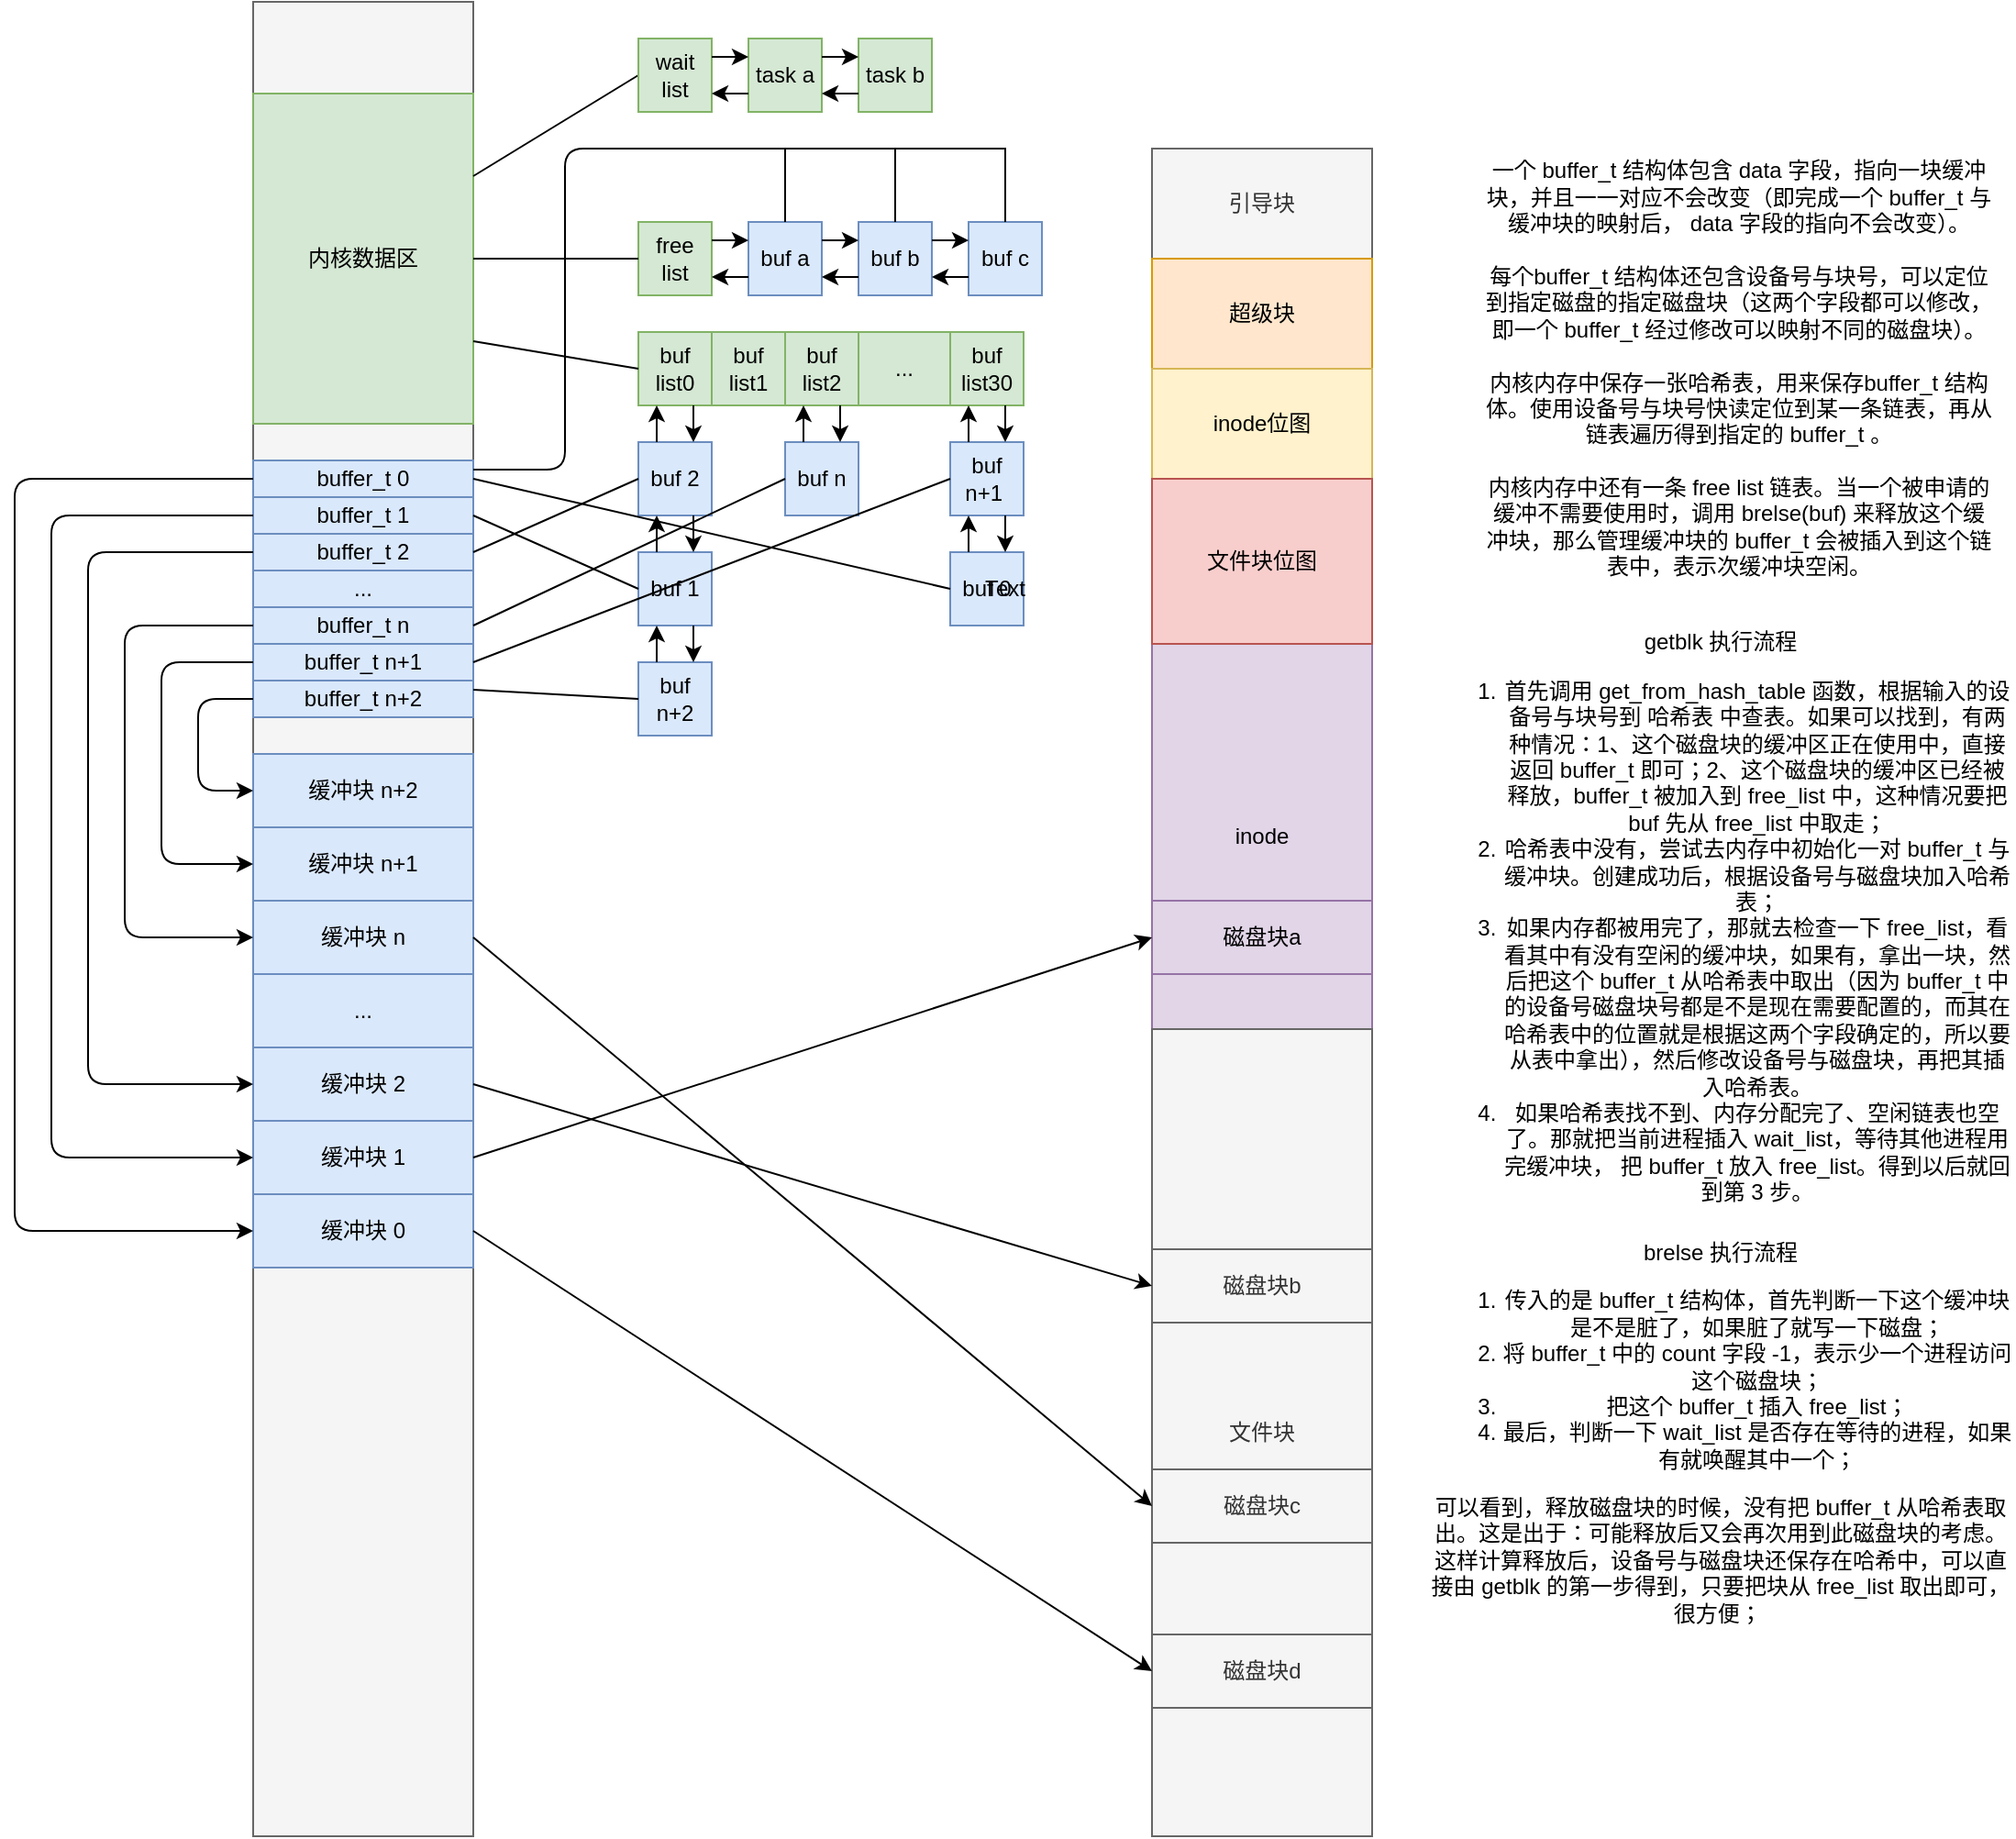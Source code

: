 <mxfile version="13.3.5" type="device"><diagram id="euUOUiRHpdBt93JmCZvu" name="Page-1"><mxGraphModel dx="1303" dy="922" grid="1" gridSize="10" guides="0" tooltips="1" connect="1" arrows="1" fold="1" page="1" pageScale="1" pageWidth="2339" pageHeight="3300" math="0" shadow="0"><root><mxCell id="0"/><mxCell id="1" parent="0"/><mxCell id="gCpWXaSksexlnXsqOe5s-39" value="" style="rounded=0;whiteSpace=wrap;html=1;fillColor=#f5f5f5;strokeColor=#666666;fontColor=#333333;" vertex="1" parent="1"><mxGeometry x="310" y="160" width="120" height="1000" as="geometry"/></mxCell><mxCell id="gCpWXaSksexlnXsqOe5s-4" value="inode" style="rounded=0;whiteSpace=wrap;html=1;fillColor=#e1d5e7;strokeColor=#9673a6;" vertex="1" parent="1"><mxGeometry x="800" y="510" width="120" height="210" as="geometry"/></mxCell><mxCell id="gCpWXaSksexlnXsqOe5s-5" value="引导块" style="rounded=0;whiteSpace=wrap;html=1;fillColor=#f5f5f5;strokeColor=#666666;fontColor=#333333;" vertex="1" parent="1"><mxGeometry x="800" y="240" width="120" height="60" as="geometry"/></mxCell><mxCell id="gCpWXaSksexlnXsqOe5s-6" value="超级块" style="rounded=0;whiteSpace=wrap;html=1;fillColor=#ffe6cc;strokeColor=#d79b00;" vertex="1" parent="1"><mxGeometry x="800" y="300" width="120" height="60" as="geometry"/></mxCell><mxCell id="gCpWXaSksexlnXsqOe5s-7" value="inode位图" style="rounded=0;whiteSpace=wrap;html=1;fillColor=#fff2cc;strokeColor=#d6b656;" vertex="1" parent="1"><mxGeometry x="800" y="360" width="120" height="60" as="geometry"/></mxCell><mxCell id="gCpWXaSksexlnXsqOe5s-8" value="文件块位图" style="rounded=0;whiteSpace=wrap;html=1;fillColor=#f8cecc;strokeColor=#b85450;" vertex="1" parent="1"><mxGeometry x="800" y="420" width="120" height="90" as="geometry"/></mxCell><mxCell id="gCpWXaSksexlnXsqOe5s-9" value="文件块" style="rounded=0;whiteSpace=wrap;html=1;fillColor=#f5f5f5;strokeColor=#666666;fontColor=#333333;" vertex="1" parent="1"><mxGeometry x="800" y="720" width="120" height="440" as="geometry"/></mxCell><mxCell id="gCpWXaSksexlnXsqOe5s-10" value="内核数据区" style="rounded=0;whiteSpace=wrap;html=1;fillColor=#d5e8d4;strokeColor=#82b366;" vertex="1" parent="1"><mxGeometry x="310" y="210" width="120" height="180" as="geometry"/></mxCell><mxCell id="gCpWXaSksexlnXsqOe5s-13" value="buf&lt;br&gt;list0" style="whiteSpace=wrap;html=1;aspect=fixed;fillColor=#d5e8d4;strokeColor=#82b366;" vertex="1" parent="1"><mxGeometry x="520" y="340" width="40" height="40" as="geometry"/></mxCell><mxCell id="gCpWXaSksexlnXsqOe5s-14" value="buf&lt;br&gt;list1" style="whiteSpace=wrap;html=1;aspect=fixed;fillColor=#d5e8d4;strokeColor=#82b366;" vertex="1" parent="1"><mxGeometry x="560" y="340" width="40" height="40" as="geometry"/></mxCell><mxCell id="gCpWXaSksexlnXsqOe5s-15" value="buf&lt;br&gt;list2" style="whiteSpace=wrap;html=1;aspect=fixed;fillColor=#d5e8d4;strokeColor=#82b366;" vertex="1" parent="1"><mxGeometry x="600" y="340" width="40" height="40" as="geometry"/></mxCell><mxCell id="gCpWXaSksexlnXsqOe5s-16" value="buf&lt;br&gt;list30" style="whiteSpace=wrap;html=1;aspect=fixed;fillColor=#d5e8d4;strokeColor=#82b366;" vertex="1" parent="1"><mxGeometry x="690" y="340" width="40" height="40" as="geometry"/></mxCell><mxCell id="gCpWXaSksexlnXsqOe5s-18" value="..." style="rounded=0;whiteSpace=wrap;html=1;fillColor=#d5e8d4;strokeColor=#82b366;" vertex="1" parent="1"><mxGeometry x="640" y="340" width="50" height="40" as="geometry"/></mxCell><mxCell id="gCpWXaSksexlnXsqOe5s-19" value="" style="endArrow=none;html=1;exitX=1;exitY=0.75;exitDx=0;exitDy=0;entryX=0;entryY=0.5;entryDx=0;entryDy=0;" edge="1" parent="1" source="gCpWXaSksexlnXsqOe5s-10" target="gCpWXaSksexlnXsqOe5s-13"><mxGeometry width="50" height="50" relative="1" as="geometry"><mxPoint x="510" y="500" as="sourcePoint"/><mxPoint x="560" y="450" as="targetPoint"/></mxGeometry></mxCell><mxCell id="gCpWXaSksexlnXsqOe5s-20" value="buffer_t 0" style="rounded=0;whiteSpace=wrap;html=1;fillColor=#dae8fc;strokeColor=#6c8ebf;" vertex="1" parent="1"><mxGeometry x="310" y="410" width="120" height="20" as="geometry"/></mxCell><mxCell id="gCpWXaSksexlnXsqOe5s-21" value="buffer_t 1" style="rounded=0;whiteSpace=wrap;html=1;fillColor=#dae8fc;strokeColor=#6c8ebf;" vertex="1" parent="1"><mxGeometry x="310" y="430" width="120" height="20" as="geometry"/></mxCell><mxCell id="gCpWXaSksexlnXsqOe5s-23" value="buffer_t 2" style="rounded=0;whiteSpace=wrap;html=1;fillColor=#dae8fc;strokeColor=#6c8ebf;" vertex="1" parent="1"><mxGeometry x="310" y="450" width="120" height="20" as="geometry"/></mxCell><mxCell id="gCpWXaSksexlnXsqOe5s-24" value="..." style="rounded=0;whiteSpace=wrap;html=1;fillColor=#dae8fc;strokeColor=#6c8ebf;" vertex="1" parent="1"><mxGeometry x="310" y="470" width="120" height="20" as="geometry"/></mxCell><mxCell id="gCpWXaSksexlnXsqOe5s-25" value="buffer_t n" style="rounded=0;whiteSpace=wrap;html=1;fillColor=#dae8fc;strokeColor=#6c8ebf;" vertex="1" parent="1"><mxGeometry x="310" y="490" width="120" height="20" as="geometry"/></mxCell><mxCell id="gCpWXaSksexlnXsqOe5s-27" value="缓冲块 n" style="rounded=0;whiteSpace=wrap;html=1;fillColor=#dae8fc;strokeColor=#6c8ebf;" vertex="1" parent="1"><mxGeometry x="310" y="650" width="120" height="40" as="geometry"/></mxCell><mxCell id="gCpWXaSksexlnXsqOe5s-28" value="..." style="rounded=0;whiteSpace=wrap;html=1;fillColor=#dae8fc;strokeColor=#6c8ebf;" vertex="1" parent="1"><mxGeometry x="310" y="690" width="120" height="40" as="geometry"/></mxCell><mxCell id="gCpWXaSksexlnXsqOe5s-29" value="缓冲块 2" style="rounded=0;whiteSpace=wrap;html=1;fillColor=#dae8fc;strokeColor=#6c8ebf;" vertex="1" parent="1"><mxGeometry x="310" y="730" width="120" height="40" as="geometry"/></mxCell><mxCell id="gCpWXaSksexlnXsqOe5s-30" value="缓冲块 1" style="rounded=0;whiteSpace=wrap;html=1;fillColor=#dae8fc;strokeColor=#6c8ebf;" vertex="1" parent="1"><mxGeometry x="310" y="770" width="120" height="40" as="geometry"/></mxCell><mxCell id="gCpWXaSksexlnXsqOe5s-31" value="缓冲块 0" style="rounded=0;whiteSpace=wrap;html=1;fillColor=#dae8fc;strokeColor=#6c8ebf;" vertex="1" parent="1"><mxGeometry x="310" y="810" width="120" height="40" as="geometry"/></mxCell><mxCell id="gCpWXaSksexlnXsqOe5s-37" value="磁盘块a" style="rounded=0;whiteSpace=wrap;html=1;fillColor=#e1d5e7;strokeColor=#9673a6;" vertex="1" parent="1"><mxGeometry x="800" y="650" width="120" height="40" as="geometry"/></mxCell><mxCell id="gCpWXaSksexlnXsqOe5s-38" value="" style="endArrow=classic;html=1;exitX=0;exitY=0.5;exitDx=0;exitDy=0;entryX=0;entryY=0.5;entryDx=0;entryDy=0;" edge="1" parent="1" source="gCpWXaSksexlnXsqOe5s-21" target="gCpWXaSksexlnXsqOe5s-30"><mxGeometry width="50" height="50" relative="1" as="geometry"><mxPoint x="650" y="860" as="sourcePoint"/><mxPoint x="240" y="790" as="targetPoint"/><Array as="points"><mxPoint x="200" y="440"/><mxPoint x="200" y="790"/></Array></mxGeometry></mxCell><mxCell id="gCpWXaSksexlnXsqOe5s-42" value="" style="endArrow=classic;html=1;exitX=0;exitY=0.5;exitDx=0;exitDy=0;entryX=0;entryY=0.5;entryDx=0;entryDy=0;" edge="1" parent="1" source="gCpWXaSksexlnXsqOe5s-25" target="gCpWXaSksexlnXsqOe5s-27"><mxGeometry width="50" height="50" relative="1" as="geometry"><mxPoint x="550" y="620" as="sourcePoint"/><mxPoint x="290" y="670" as="targetPoint"/><Array as="points"><mxPoint x="240" y="500"/><mxPoint x="240" y="670"/></Array></mxGeometry></mxCell><mxCell id="gCpWXaSksexlnXsqOe5s-43" value="" style="endArrow=classic;html=1;exitX=0;exitY=0.5;exitDx=0;exitDy=0;entryX=0;entryY=0.5;entryDx=0;entryDy=0;" edge="1" parent="1" source="gCpWXaSksexlnXsqOe5s-23" target="gCpWXaSksexlnXsqOe5s-29"><mxGeometry width="50" height="50" relative="1" as="geometry"><mxPoint x="550" y="630" as="sourcePoint"/><mxPoint x="260" y="750" as="targetPoint"/><Array as="points"><mxPoint x="220" y="460"/><mxPoint x="220" y="750"/></Array></mxGeometry></mxCell><mxCell id="gCpWXaSksexlnXsqOe5s-44" value="" style="endArrow=classic;html=1;exitX=0;exitY=0.5;exitDx=0;exitDy=0;entryX=0;entryY=0.5;entryDx=0;entryDy=0;" edge="1" parent="1" source="gCpWXaSksexlnXsqOe5s-20" target="gCpWXaSksexlnXsqOe5s-31"><mxGeometry width="50" height="50" relative="1" as="geometry"><mxPoint x="550" y="630" as="sourcePoint"/><mxPoint x="220" y="820" as="targetPoint"/><Array as="points"><mxPoint x="180" y="420"/><mxPoint x="180" y="830"/></Array></mxGeometry></mxCell><mxCell id="gCpWXaSksexlnXsqOe5s-46" value="磁盘块b" style="rounded=0;whiteSpace=wrap;html=1;fillColor=#f5f5f5;strokeColor=#666666;fontColor=#333333;" vertex="1" parent="1"><mxGeometry x="800" y="840" width="120" height="40" as="geometry"/></mxCell><mxCell id="gCpWXaSksexlnXsqOe5s-47" value="磁盘块c" style="rounded=0;whiteSpace=wrap;html=1;fillColor=#f5f5f5;strokeColor=#666666;fontColor=#333333;" vertex="1" parent="1"><mxGeometry x="800" y="960" width="120" height="40" as="geometry"/></mxCell><mxCell id="gCpWXaSksexlnXsqOe5s-48" value="磁盘块d" style="rounded=0;whiteSpace=wrap;html=1;fillColor=#f5f5f5;strokeColor=#666666;fontColor=#333333;" vertex="1" parent="1"><mxGeometry x="800" y="1050" width="120" height="40" as="geometry"/></mxCell><mxCell id="gCpWXaSksexlnXsqOe5s-49" value="" style="endArrow=classic;html=1;exitX=1;exitY=0.5;exitDx=0;exitDy=0;entryX=0;entryY=0.5;entryDx=0;entryDy=0;" edge="1" parent="1" source="gCpWXaSksexlnXsqOe5s-27" target="gCpWXaSksexlnXsqOe5s-47"><mxGeometry width="50" height="50" relative="1" as="geometry"><mxPoint x="480" y="670" as="sourcePoint"/><mxPoint x="530" y="620" as="targetPoint"/></mxGeometry></mxCell><mxCell id="gCpWXaSksexlnXsqOe5s-50" value="" style="endArrow=classic;html=1;exitX=1;exitY=0.5;exitDx=0;exitDy=0;entryX=0;entryY=0.5;entryDx=0;entryDy=0;" edge="1" parent="1" source="gCpWXaSksexlnXsqOe5s-29" target="gCpWXaSksexlnXsqOe5s-46"><mxGeometry width="50" height="50" relative="1" as="geometry"><mxPoint x="570" y="650" as="sourcePoint"/><mxPoint x="620" y="600" as="targetPoint"/></mxGeometry></mxCell><mxCell id="gCpWXaSksexlnXsqOe5s-52" value="" style="endArrow=classic;html=1;exitX=1;exitY=0.5;exitDx=0;exitDy=0;entryX=0;entryY=0.5;entryDx=0;entryDy=0;" edge="1" parent="1" source="gCpWXaSksexlnXsqOe5s-31" target="gCpWXaSksexlnXsqOe5s-48"><mxGeometry width="50" height="50" relative="1" as="geometry"><mxPoint x="760" y="750" as="sourcePoint"/><mxPoint x="810" y="700" as="targetPoint"/></mxGeometry></mxCell><mxCell id="gCpWXaSksexlnXsqOe5s-53" value="" style="endArrow=classic;html=1;exitX=1;exitY=0.5;exitDx=0;exitDy=0;entryX=0;entryY=0.5;entryDx=0;entryDy=0;" edge="1" parent="1" source="gCpWXaSksexlnXsqOe5s-30" target="gCpWXaSksexlnXsqOe5s-37"><mxGeometry width="50" height="50" relative="1" as="geometry"><mxPoint x="760" y="750" as="sourcePoint"/><mxPoint x="810" y="700" as="targetPoint"/></mxGeometry></mxCell><mxCell id="gCpWXaSksexlnXsqOe5s-55" value="buf 2" style="whiteSpace=wrap;html=1;aspect=fixed;fillColor=#dae8fc;strokeColor=#6c8ebf;" vertex="1" parent="1"><mxGeometry x="520" y="400" width="40" height="40" as="geometry"/></mxCell><mxCell id="gCpWXaSksexlnXsqOe5s-56" value="buf 1" style="whiteSpace=wrap;html=1;aspect=fixed;fillColor=#dae8fc;strokeColor=#6c8ebf;" vertex="1" parent="1"><mxGeometry x="520" y="460" width="40" height="40" as="geometry"/></mxCell><mxCell id="gCpWXaSksexlnXsqOe5s-57" value="buf n+2" style="whiteSpace=wrap;html=1;aspect=fixed;fillColor=#dae8fc;strokeColor=#6c8ebf;" vertex="1" parent="1"><mxGeometry x="520" y="520" width="40" height="40" as="geometry"/></mxCell><mxCell id="gCpWXaSksexlnXsqOe5s-65" value="" style="endArrow=classic;html=1;entryX=0.25;entryY=1;entryDx=0;entryDy=0;exitX=0.25;exitY=0;exitDx=0;exitDy=0;fillColor=#dae8fc;" edge="1" parent="1" source="gCpWXaSksexlnXsqOe5s-56" target="gCpWXaSksexlnXsqOe5s-55"><mxGeometry width="50" height="50" relative="1" as="geometry"><mxPoint x="570" y="440" as="sourcePoint"/><mxPoint x="620" y="390" as="targetPoint"/></mxGeometry></mxCell><mxCell id="gCpWXaSksexlnXsqOe5s-66" value="" style="endArrow=classic;html=1;exitX=0.75;exitY=1;exitDx=0;exitDy=0;entryX=0.75;entryY=0;entryDx=0;entryDy=0;fillColor=#dae8fc;" edge="1" parent="1" source="gCpWXaSksexlnXsqOe5s-55" target="gCpWXaSksexlnXsqOe5s-56"><mxGeometry width="50" height="50" relative="1" as="geometry"><mxPoint x="560" y="490" as="sourcePoint"/><mxPoint x="610" y="440" as="targetPoint"/></mxGeometry></mxCell><mxCell id="gCpWXaSksexlnXsqOe5s-67" value="" style="endArrow=classic;html=1;entryX=0.25;entryY=1;entryDx=0;entryDy=0;exitX=0.25;exitY=0;exitDx=0;exitDy=0;fillColor=#dae8fc;" edge="1" parent="1"><mxGeometry width="50" height="50" relative="1" as="geometry"><mxPoint x="530" y="520" as="sourcePoint"/><mxPoint x="530" y="500" as="targetPoint"/></mxGeometry></mxCell><mxCell id="gCpWXaSksexlnXsqOe5s-70" value="" style="endArrow=classic;html=1;exitX=0.75;exitY=1;exitDx=0;exitDy=0;entryX=0.75;entryY=0;entryDx=0;entryDy=0;fillColor=#dae8fc;" edge="1" parent="1"><mxGeometry width="50" height="50" relative="1" as="geometry"><mxPoint x="550" y="500" as="sourcePoint"/><mxPoint x="550" y="520" as="targetPoint"/></mxGeometry></mxCell><mxCell id="gCpWXaSksexlnXsqOe5s-72" value="" style="endArrow=classic;html=1;entryX=0.25;entryY=1;entryDx=0;entryDy=0;exitX=0.25;exitY=0;exitDx=0;exitDy=0;" edge="1" parent="1"><mxGeometry width="50" height="50" relative="1" as="geometry"><mxPoint x="530" y="400.0" as="sourcePoint"/><mxPoint x="530" y="380" as="targetPoint"/></mxGeometry></mxCell><mxCell id="gCpWXaSksexlnXsqOe5s-74" value="" style="endArrow=classic;html=1;exitX=0.75;exitY=1;exitDx=0;exitDy=0;entryX=0.75;entryY=0;entryDx=0;entryDy=0;" edge="1" parent="1" source="gCpWXaSksexlnXsqOe5s-13" target="gCpWXaSksexlnXsqOe5s-55"><mxGeometry width="50" height="50" relative="1" as="geometry"><mxPoint x="560" y="450" as="sourcePoint"/><mxPoint x="580" y="460" as="targetPoint"/></mxGeometry></mxCell><mxCell id="gCpWXaSksexlnXsqOe5s-75" value="buf n" style="whiteSpace=wrap;html=1;aspect=fixed;fillColor=#dae8fc;strokeColor=#6c8ebf;" vertex="1" parent="1"><mxGeometry x="600" y="400" width="40" height="40" as="geometry"/></mxCell><mxCell id="gCpWXaSksexlnXsqOe5s-82" value="" style="endArrow=classic;html=1;entryX=0.25;entryY=1;entryDx=0;entryDy=0;exitX=0.25;exitY=0;exitDx=0;exitDy=0;" edge="1" parent="1"><mxGeometry width="50" height="50" relative="1" as="geometry"><mxPoint x="610" y="400" as="sourcePoint"/><mxPoint x="610" y="380" as="targetPoint"/></mxGeometry></mxCell><mxCell id="gCpWXaSksexlnXsqOe5s-83" value="" style="endArrow=classic;html=1;exitX=0.75;exitY=1;exitDx=0;exitDy=0;entryX=0.75;entryY=0;entryDx=0;entryDy=0;" edge="1" parent="1" target="gCpWXaSksexlnXsqOe5s-75"><mxGeometry width="50" height="50" relative="1" as="geometry"><mxPoint x="630" y="380" as="sourcePoint"/><mxPoint x="660" y="460" as="targetPoint"/></mxGeometry></mxCell><mxCell id="gCpWXaSksexlnXsqOe5s-84" value="buf n+1&amp;nbsp;" style="whiteSpace=wrap;html=1;aspect=fixed;fillColor=#dae8fc;strokeColor=#6c8ebf;" vertex="1" parent="1"><mxGeometry x="690" y="400" width="40" height="40" as="geometry"/></mxCell><mxCell id="gCpWXaSksexlnXsqOe5s-85" value="buf 0" style="whiteSpace=wrap;html=1;aspect=fixed;fillColor=#dae8fc;strokeColor=#6c8ebf;" vertex="1" parent="1"><mxGeometry x="690" y="460" width="40" height="40" as="geometry"/></mxCell><mxCell id="gCpWXaSksexlnXsqOe5s-87" value="" style="endArrow=classic;html=1;entryX=0.25;entryY=1;entryDx=0;entryDy=0;exitX=0.25;exitY=0;exitDx=0;exitDy=0;fillColor=#dae8fc;" edge="1" parent="1" source="gCpWXaSksexlnXsqOe5s-85" target="gCpWXaSksexlnXsqOe5s-84"><mxGeometry width="50" height="50" relative="1" as="geometry"><mxPoint x="740" y="440" as="sourcePoint"/><mxPoint x="790" y="390" as="targetPoint"/></mxGeometry></mxCell><mxCell id="gCpWXaSksexlnXsqOe5s-88" value="" style="endArrow=classic;html=1;exitX=0.75;exitY=1;exitDx=0;exitDy=0;entryX=0.75;entryY=0;entryDx=0;entryDy=0;fillColor=#dae8fc;" edge="1" parent="1" source="gCpWXaSksexlnXsqOe5s-84" target="gCpWXaSksexlnXsqOe5s-85"><mxGeometry width="50" height="50" relative="1" as="geometry"><mxPoint x="730" y="490" as="sourcePoint"/><mxPoint x="780" y="440" as="targetPoint"/></mxGeometry></mxCell><mxCell id="gCpWXaSksexlnXsqOe5s-91" value="" style="endArrow=classic;html=1;entryX=0.25;entryY=1;entryDx=0;entryDy=0;exitX=0.25;exitY=0;exitDx=0;exitDy=0;" edge="1" parent="1"><mxGeometry width="50" height="50" relative="1" as="geometry"><mxPoint x="700" y="400" as="sourcePoint"/><mxPoint x="700" y="380" as="targetPoint"/></mxGeometry></mxCell><mxCell id="gCpWXaSksexlnXsqOe5s-92" value="" style="endArrow=classic;html=1;exitX=0.75;exitY=1;exitDx=0;exitDy=0;entryX=0.75;entryY=0;entryDx=0;entryDy=0;" edge="1" parent="1" target="gCpWXaSksexlnXsqOe5s-84"><mxGeometry width="50" height="50" relative="1" as="geometry"><mxPoint x="720" y="380" as="sourcePoint"/><mxPoint x="750" y="460" as="targetPoint"/></mxGeometry></mxCell><mxCell id="gCpWXaSksexlnXsqOe5s-93" value="" style="endArrow=none;html=1;strokeColor=#000000;exitX=1;exitY=0.5;exitDx=0;exitDy=0;entryX=0;entryY=0.5;entryDx=0;entryDy=0;" edge="1" parent="1" source="gCpWXaSksexlnXsqOe5s-20" target="gCpWXaSksexlnXsqOe5s-85"><mxGeometry width="50" height="50" relative="1" as="geometry"><mxPoint x="530" y="640" as="sourcePoint"/><mxPoint x="500" y="460" as="targetPoint"/></mxGeometry></mxCell><mxCell id="gCpWXaSksexlnXsqOe5s-96" value="" style="endArrow=none;html=1;strokeColor=#000000;exitX=1;exitY=0.5;exitDx=0;exitDy=0;entryX=0;entryY=0.5;entryDx=0;entryDy=0;" edge="1" parent="1" source="gCpWXaSksexlnXsqOe5s-25" target="gCpWXaSksexlnXsqOe5s-75"><mxGeometry width="50" height="50" relative="1" as="geometry"><mxPoint x="520" y="650" as="sourcePoint"/><mxPoint x="570" y="600" as="targetPoint"/></mxGeometry></mxCell><mxCell id="gCpWXaSksexlnXsqOe5s-97" value="buffer_t n+1" style="rounded=0;whiteSpace=wrap;html=1;fillColor=#dae8fc;strokeColor=#6c8ebf;" vertex="1" parent="1"><mxGeometry x="310" y="510" width="120" height="20" as="geometry"/></mxCell><mxCell id="gCpWXaSksexlnXsqOe5s-98" value="缓冲块 n+1" style="rounded=0;whiteSpace=wrap;html=1;fillColor=#dae8fc;strokeColor=#6c8ebf;" vertex="1" parent="1"><mxGeometry x="310" y="610" width="120" height="40" as="geometry"/></mxCell><mxCell id="gCpWXaSksexlnXsqOe5s-99" value="buffer_t n+2" style="rounded=0;whiteSpace=wrap;html=1;fillColor=#dae8fc;strokeColor=#6c8ebf;" vertex="1" parent="1"><mxGeometry x="310" y="530" width="120" height="20" as="geometry"/></mxCell><mxCell id="gCpWXaSksexlnXsqOe5s-100" value="缓冲块 n+2" style="rounded=0;whiteSpace=wrap;html=1;fillColor=#dae8fc;strokeColor=#6c8ebf;" vertex="1" parent="1"><mxGeometry x="310" y="570" width="120" height="40" as="geometry"/></mxCell><mxCell id="gCpWXaSksexlnXsqOe5s-101" value="" style="endArrow=classic;html=1;strokeColor=#000000;exitX=0;exitY=0.5;exitDx=0;exitDy=0;entryX=0;entryY=0.5;entryDx=0;entryDy=0;" edge="1" parent="1" source="gCpWXaSksexlnXsqOe5s-97" target="gCpWXaSksexlnXsqOe5s-98"><mxGeometry width="50" height="50" relative="1" as="geometry"><mxPoint x="470" y="630" as="sourcePoint"/><mxPoint x="260" y="650" as="targetPoint"/><Array as="points"><mxPoint x="260" y="520"/><mxPoint x="260" y="630"/></Array></mxGeometry></mxCell><mxCell id="gCpWXaSksexlnXsqOe5s-102" value="" style="endArrow=classic;html=1;strokeColor=#000000;exitX=0;exitY=0.5;exitDx=0;exitDy=0;entryX=0;entryY=0.5;entryDx=0;entryDy=0;" edge="1" parent="1" source="gCpWXaSksexlnXsqOe5s-99" target="gCpWXaSksexlnXsqOe5s-100"><mxGeometry width="50" height="50" relative="1" as="geometry"><mxPoint x="470" y="630" as="sourcePoint"/><mxPoint x="280" y="590" as="targetPoint"/><Array as="points"><mxPoint x="280" y="540"/><mxPoint x="280" y="590"/></Array></mxGeometry></mxCell><mxCell id="gCpWXaSksexlnXsqOe5s-104" value="" style="endArrow=none;html=1;strokeColor=#000000;exitX=1;exitY=0.5;exitDx=0;exitDy=0;entryX=0;entryY=0.5;entryDx=0;entryDy=0;" edge="1" parent="1" source="gCpWXaSksexlnXsqOe5s-97" target="gCpWXaSksexlnXsqOe5s-84"><mxGeometry width="50" height="50" relative="1" as="geometry"><mxPoint x="570" y="590" as="sourcePoint"/><mxPoint x="620" y="540" as="targetPoint"/></mxGeometry></mxCell><mxCell id="gCpWXaSksexlnXsqOe5s-105" value="" style="endArrow=none;html=1;strokeColor=#000000;exitX=1;exitY=0.25;exitDx=0;exitDy=0;entryX=0;entryY=0.5;entryDx=0;entryDy=0;" edge="1" parent="1" source="gCpWXaSksexlnXsqOe5s-99" target="gCpWXaSksexlnXsqOe5s-57"><mxGeometry width="50" height="50" relative="1" as="geometry"><mxPoint x="720" y="580" as="sourcePoint"/><mxPoint x="620" y="620" as="targetPoint"/></mxGeometry></mxCell><mxCell id="gCpWXaSksexlnXsqOe5s-106" value="一个 buffer_t 结构体包含 data 字段，指向一块缓冲块，并且一一对应不会改变（即完成一个 buffer_t 与缓冲块的映射后， data 字段的指向不会改变）。&lt;br&gt;&lt;br&gt;每个buffer_t 结构体还包含设备号与块号，可以定位到指定磁盘的指定磁盘块（这两个字段都可以修改，即一个 buffer_t 经过修改可以映射不同的磁盘块）。&lt;br&gt;&lt;br&gt;内核内存中保存一张哈希表，用来保存buffer_t 结构体。使用设备号与块号快读定位到某一条链表，再从链表遍历得到指定的 buffer_t 。&lt;br&gt;&lt;br&gt;内核内存中还有一条 free list 链表。当一个被申请的缓冲不需要使用时，调用 brelse(buf) 来释放这个缓冲块，那么管理缓冲块的 buffer_t 会被插入到这个链表中，表示次缓冲块空闲。" style="text;html=1;strokeColor=none;fillColor=none;align=center;verticalAlign=middle;whiteSpace=wrap;rounded=0;" vertex="1" parent="1"><mxGeometry x="980" y="230" width="280" height="260" as="geometry"/></mxCell><mxCell id="gCpWXaSksexlnXsqOe5s-108" value="free&lt;br&gt;list" style="whiteSpace=wrap;html=1;aspect=fixed;fillColor=#d5e8d4;strokeColor=#82b366;" vertex="1" parent="1"><mxGeometry x="520" y="280" width="40" height="40" as="geometry"/></mxCell><mxCell id="gCpWXaSksexlnXsqOe5s-109" value="" style="endArrow=none;html=1;strokeColor=#000000;exitX=1;exitY=0.5;exitDx=0;exitDy=0;entryX=0;entryY=0.5;entryDx=0;entryDy=0;" edge="1" parent="1" source="gCpWXaSksexlnXsqOe5s-10" target="gCpWXaSksexlnXsqOe5s-108"><mxGeometry width="50" height="50" relative="1" as="geometry"><mxPoint x="750" y="610" as="sourcePoint"/><mxPoint x="800" y="560" as="targetPoint"/></mxGeometry></mxCell><mxCell id="gCpWXaSksexlnXsqOe5s-110" value="buf a" style="whiteSpace=wrap;html=1;aspect=fixed;fillColor=#dae8fc;strokeColor=#6c8ebf;" vertex="1" parent="1"><mxGeometry x="580" y="280" width="40" height="40" as="geometry"/></mxCell><mxCell id="gCpWXaSksexlnXsqOe5s-111" value="" style="endArrow=classic;html=1;strokeColor=#000000;exitX=1;exitY=0.25;exitDx=0;exitDy=0;entryX=0;entryY=0.25;entryDx=0;entryDy=0;" edge="1" parent="1" source="gCpWXaSksexlnXsqOe5s-108" target="gCpWXaSksexlnXsqOe5s-110"><mxGeometry width="50" height="50" relative="1" as="geometry"><mxPoint x="720" y="530" as="sourcePoint"/><mxPoint x="770" y="480" as="targetPoint"/></mxGeometry></mxCell><mxCell id="gCpWXaSksexlnXsqOe5s-112" value="" style="endArrow=classic;html=1;strokeColor=#000000;entryX=1;entryY=0.75;entryDx=0;entryDy=0;exitX=0;exitY=0.75;exitDx=0;exitDy=0;" edge="1" parent="1" source="gCpWXaSksexlnXsqOe5s-110" target="gCpWXaSksexlnXsqOe5s-108"><mxGeometry width="50" height="50" relative="1" as="geometry"><mxPoint x="720" y="530" as="sourcePoint"/><mxPoint x="770" y="480" as="targetPoint"/></mxGeometry></mxCell><mxCell id="gCpWXaSksexlnXsqOe5s-113" value="buf b" style="whiteSpace=wrap;html=1;aspect=fixed;fillColor=#dae8fc;strokeColor=#6c8ebf;" vertex="1" parent="1"><mxGeometry x="640" y="280" width="40" height="40" as="geometry"/></mxCell><mxCell id="gCpWXaSksexlnXsqOe5s-114" value="" style="endArrow=classic;html=1;strokeColor=#000000;exitX=1;exitY=0.25;exitDx=0;exitDy=0;entryX=0;entryY=0.25;entryDx=0;entryDy=0;" edge="1" parent="1" target="gCpWXaSksexlnXsqOe5s-113"><mxGeometry width="50" height="50" relative="1" as="geometry"><mxPoint x="620" y="290" as="sourcePoint"/><mxPoint x="830" y="480" as="targetPoint"/></mxGeometry></mxCell><mxCell id="gCpWXaSksexlnXsqOe5s-115" value="" style="endArrow=classic;html=1;strokeColor=#000000;entryX=1;entryY=0.75;entryDx=0;entryDy=0;exitX=0;exitY=0.75;exitDx=0;exitDy=0;" edge="1" parent="1" source="gCpWXaSksexlnXsqOe5s-113"><mxGeometry width="50" height="50" relative="1" as="geometry"><mxPoint x="780" y="530" as="sourcePoint"/><mxPoint x="620" y="310" as="targetPoint"/></mxGeometry></mxCell><mxCell id="gCpWXaSksexlnXsqOe5s-116" value="buf c" style="whiteSpace=wrap;html=1;aspect=fixed;fillColor=#dae8fc;strokeColor=#6c8ebf;" vertex="1" parent="1"><mxGeometry x="700" y="280" width="40" height="40" as="geometry"/></mxCell><mxCell id="gCpWXaSksexlnXsqOe5s-117" value="" style="endArrow=classic;html=1;strokeColor=#000000;exitX=1;exitY=0.25;exitDx=0;exitDy=0;entryX=0;entryY=0.25;entryDx=0;entryDy=0;" edge="1" parent="1" target="gCpWXaSksexlnXsqOe5s-116"><mxGeometry width="50" height="50" relative="1" as="geometry"><mxPoint x="680" y="290" as="sourcePoint"/><mxPoint x="890" y="480" as="targetPoint"/></mxGeometry></mxCell><mxCell id="gCpWXaSksexlnXsqOe5s-118" value="" style="endArrow=classic;html=1;strokeColor=#000000;entryX=1;entryY=0.75;entryDx=0;entryDy=0;exitX=0;exitY=0.75;exitDx=0;exitDy=0;" edge="1" parent="1" source="gCpWXaSksexlnXsqOe5s-116"><mxGeometry width="50" height="50" relative="1" as="geometry"><mxPoint x="840" y="530" as="sourcePoint"/><mxPoint x="680" y="310" as="targetPoint"/></mxGeometry></mxCell><mxCell id="gCpWXaSksexlnXsqOe5s-119" value="" style="endArrow=none;html=1;strokeColor=#000000;exitX=1;exitY=0.25;exitDx=0;exitDy=0;" edge="1" parent="1" source="gCpWXaSksexlnXsqOe5s-20"><mxGeometry width="50" height="50" relative="1" as="geometry"><mxPoint x="580" y="690" as="sourcePoint"/><mxPoint x="600" y="240" as="targetPoint"/><Array as="points"><mxPoint x="480" y="415"/><mxPoint x="480" y="240"/></Array></mxGeometry></mxCell><mxCell id="gCpWXaSksexlnXsqOe5s-121" value="" style="endArrow=none;html=1;strokeColor=#000000;entryX=0.5;entryY=0;entryDx=0;entryDy=0;" edge="1" parent="1" target="gCpWXaSksexlnXsqOe5s-110"><mxGeometry width="50" height="50" relative="1" as="geometry"><mxPoint x="600" y="240" as="sourcePoint"/><mxPoint x="700" y="350" as="targetPoint"/></mxGeometry></mxCell><mxCell id="gCpWXaSksexlnXsqOe5s-122" value="" style="endArrow=none;html=1;strokeColor=#000000;exitX=0.5;exitY=0;exitDx=0;exitDy=0;rounded=0;" edge="1" parent="1" source="gCpWXaSksexlnXsqOe5s-113"><mxGeometry width="50" height="50" relative="1" as="geometry"><mxPoint x="650" y="400" as="sourcePoint"/><mxPoint x="600" y="240" as="targetPoint"/><Array as="points"><mxPoint x="660" y="240"/></Array></mxGeometry></mxCell><mxCell id="gCpWXaSksexlnXsqOe5s-123" value="" style="endArrow=none;html=1;strokeColor=#000000;exitX=0.5;exitY=0;exitDx=0;exitDy=0;rounded=0;" edge="1" parent="1"><mxGeometry width="50" height="50" relative="1" as="geometry"><mxPoint x="720" y="280" as="sourcePoint"/><mxPoint x="660" y="240" as="targetPoint"/><Array as="points"><mxPoint x="720" y="240"/></Array></mxGeometry></mxCell><mxCell id="gCpWXaSksexlnXsqOe5s-124" value="" style="endArrow=none;html=1;strokeColor=#000000;exitX=1;exitY=0.5;exitDx=0;exitDy=0;entryX=0;entryY=0.5;entryDx=0;entryDy=0;" edge="1" parent="1" source="gCpWXaSksexlnXsqOe5s-23" target="gCpWXaSksexlnXsqOe5s-55"><mxGeometry width="50" height="50" relative="1" as="geometry"><mxPoint x="600" y="610" as="sourcePoint"/><mxPoint x="650" y="560" as="targetPoint"/></mxGeometry></mxCell><mxCell id="gCpWXaSksexlnXsqOe5s-125" value="" style="endArrow=none;html=1;strokeColor=#000000;exitX=1;exitY=0.5;exitDx=0;exitDy=0;entryX=0;entryY=0.5;entryDx=0;entryDy=0;" edge="1" parent="1" source="gCpWXaSksexlnXsqOe5s-21" target="gCpWXaSksexlnXsqOe5s-56"><mxGeometry width="50" height="50" relative="1" as="geometry"><mxPoint x="480" y="630" as="sourcePoint"/><mxPoint x="530" y="580" as="targetPoint"/></mxGeometry></mxCell><mxCell id="gCpWXaSksexlnXsqOe5s-126" value="" style="endArrow=none;html=1;strokeColor=#000000;exitX=1;exitY=0.25;exitDx=0;exitDy=0;" edge="1" parent="1" source="gCpWXaSksexlnXsqOe5s-10"><mxGeometry width="50" height="50" relative="1" as="geometry"><mxPoint x="480" y="360" as="sourcePoint"/><mxPoint x="520" y="200" as="targetPoint"/></mxGeometry></mxCell><mxCell id="gCpWXaSksexlnXsqOe5s-127" value="wait&lt;br&gt;list" style="whiteSpace=wrap;html=1;aspect=fixed;fillColor=#d5e8d4;strokeColor=#82b366;" vertex="1" parent="1"><mxGeometry x="520" y="180" width="40" height="40" as="geometry"/></mxCell><mxCell id="gCpWXaSksexlnXsqOe5s-128" value="task a" style="whiteSpace=wrap;html=1;aspect=fixed;fillColor=#d5e8d4;strokeColor=#82b366;" vertex="1" parent="1"><mxGeometry x="580" y="180" width="40" height="40" as="geometry"/></mxCell><mxCell id="gCpWXaSksexlnXsqOe5s-130" value="" style="endArrow=classic;html=1;strokeColor=#000000;exitX=1;exitY=0.25;exitDx=0;exitDy=0;entryX=0;entryY=0.25;entryDx=0;entryDy=0;" edge="1" parent="1" source="gCpWXaSksexlnXsqOe5s-127" target="gCpWXaSksexlnXsqOe5s-128"><mxGeometry width="50" height="50" relative="1" as="geometry"><mxPoint x="600" y="160" as="sourcePoint"/><mxPoint x="650" y="110" as="targetPoint"/></mxGeometry></mxCell><mxCell id="gCpWXaSksexlnXsqOe5s-131" value="" style="endArrow=classic;html=1;strokeColor=#000000;entryX=1;entryY=0.75;entryDx=0;entryDy=0;exitX=0;exitY=0.75;exitDx=0;exitDy=0;" edge="1" parent="1" source="gCpWXaSksexlnXsqOe5s-128" target="gCpWXaSksexlnXsqOe5s-127"><mxGeometry width="50" height="50" relative="1" as="geometry"><mxPoint x="620" y="160" as="sourcePoint"/><mxPoint x="670" y="110" as="targetPoint"/></mxGeometry></mxCell><mxCell id="gCpWXaSksexlnXsqOe5s-133" value="task b" style="whiteSpace=wrap;html=1;aspect=fixed;fillColor=#d5e8d4;strokeColor=#82b366;" vertex="1" parent="1"><mxGeometry x="640" y="180" width="40" height="40" as="geometry"/></mxCell><mxCell id="gCpWXaSksexlnXsqOe5s-134" value="" style="endArrow=classic;html=1;strokeColor=#000000;exitX=1;exitY=0.25;exitDx=0;exitDy=0;entryX=0;entryY=0.25;entryDx=0;entryDy=0;" edge="1" parent="1" target="gCpWXaSksexlnXsqOe5s-133"><mxGeometry width="50" height="50" relative="1" as="geometry"><mxPoint x="620" y="190" as="sourcePoint"/><mxPoint x="710" y="110" as="targetPoint"/></mxGeometry></mxCell><mxCell id="gCpWXaSksexlnXsqOe5s-135" value="" style="endArrow=classic;html=1;strokeColor=#000000;entryX=1;entryY=0.75;entryDx=0;entryDy=0;exitX=0;exitY=0.75;exitDx=0;exitDy=0;" edge="1" parent="1" source="gCpWXaSksexlnXsqOe5s-133"><mxGeometry width="50" height="50" relative="1" as="geometry"><mxPoint x="680" y="160" as="sourcePoint"/><mxPoint x="620" y="210" as="targetPoint"/></mxGeometry></mxCell><mxCell id="gCpWXaSksexlnXsqOe5s-136" value="Text" style="text;html=1;strokeColor=none;fillColor=none;align=center;verticalAlign=middle;whiteSpace=wrap;rounded=0;" vertex="1" parent="1"><mxGeometry x="700" y="470" width="40" height="20" as="geometry"/></mxCell><mxCell id="gCpWXaSksexlnXsqOe5s-137" value="getblk 执行流程&lt;br&gt;&lt;ol&gt;&lt;li&gt;首先调用 get_from_hash_table 函数，根据输入的设备号与块号到 哈希表 中查表。如果可以找到，有两种情况：1、这个磁盘块的缓冲区正在使用中，直接返回 buffer_t 即可；2、这个磁盘块的缓冲区已经被释放，buffer_t 被加入到 free_list 中，这种情况要把 buf 先从 free_list 中取走；&lt;/li&gt;&lt;li&gt;哈希表中没有，尝试去内存中初始化一对 buffer_t 与缓冲块。创建成功后，根据设备号与磁盘块加入哈希表；&lt;/li&gt;&lt;li&gt;如果内存都被用完了，那就去检查一下 free_list，看看其中有没有空闲的缓冲块，如果有，拿出一块，然后把这个 buffer_t 从哈希表中取出（因为 buffer_t 中的设备号磁盘块号都是不是现在需要配置的，而其在哈希表中的位置就是根据这两个字段确定的，所以要从表中拿出），然后修改设备号与磁盘块，再把其插入哈希表。&lt;/li&gt;&lt;li&gt;如果哈希表找不到、内存分配完了、空闲链表也空 了。那就把当前进程插入 wait_list，等待其他进程用完缓冲块， 把 buffer_t 放入 free_list。得到以后就回到第 3 步。&lt;/li&gt;&lt;/ol&gt;" style="text;html=1;strokeColor=none;fillColor=none;align=center;verticalAlign=middle;whiteSpace=wrap;rounded=0;" vertex="1" parent="1"><mxGeometry x="950" y="500" width="320" height="330" as="geometry"/></mxCell><mxCell id="gCpWXaSksexlnXsqOe5s-138" value="brelse 执行流程&lt;br&gt;&lt;ol&gt;&lt;li&gt;传入的是 buffer_t 结构体，首先判断一下这个缓冲块是不是脏了，如果脏了就写一下磁盘；&lt;/li&gt;&lt;li&gt;将 buffer_t 中的 count 字段 -1，表示少一个进程访问这个磁盘块；&lt;/li&gt;&lt;li&gt;把这个 buffer_t 插入 free_list；&lt;/li&gt;&lt;li&gt;最后，判断一下 wait_list 是否存在等待的进程，如果有就唤醒其中一个；&lt;/li&gt;&lt;/ol&gt;&lt;div&gt;可以看到，释放磁盘块的时候，没有把 buffer_t 从哈希表取出。这是出于：可能释放后又会再次用到此磁盘块的考虑。这样计算释放后，设备号与磁盘块还保存在哈希中，可以直接由 getblk 的第一步得到，只要把块从 free_list 取出即可，很方便；&amp;nbsp;&lt;/div&gt;" style="text;html=1;strokeColor=none;fillColor=none;align=center;verticalAlign=middle;whiteSpace=wrap;rounded=0;" vertex="1" parent="1"><mxGeometry x="950" y="840" width="320" height="200" as="geometry"/></mxCell></root></mxGraphModel></diagram></mxfile>